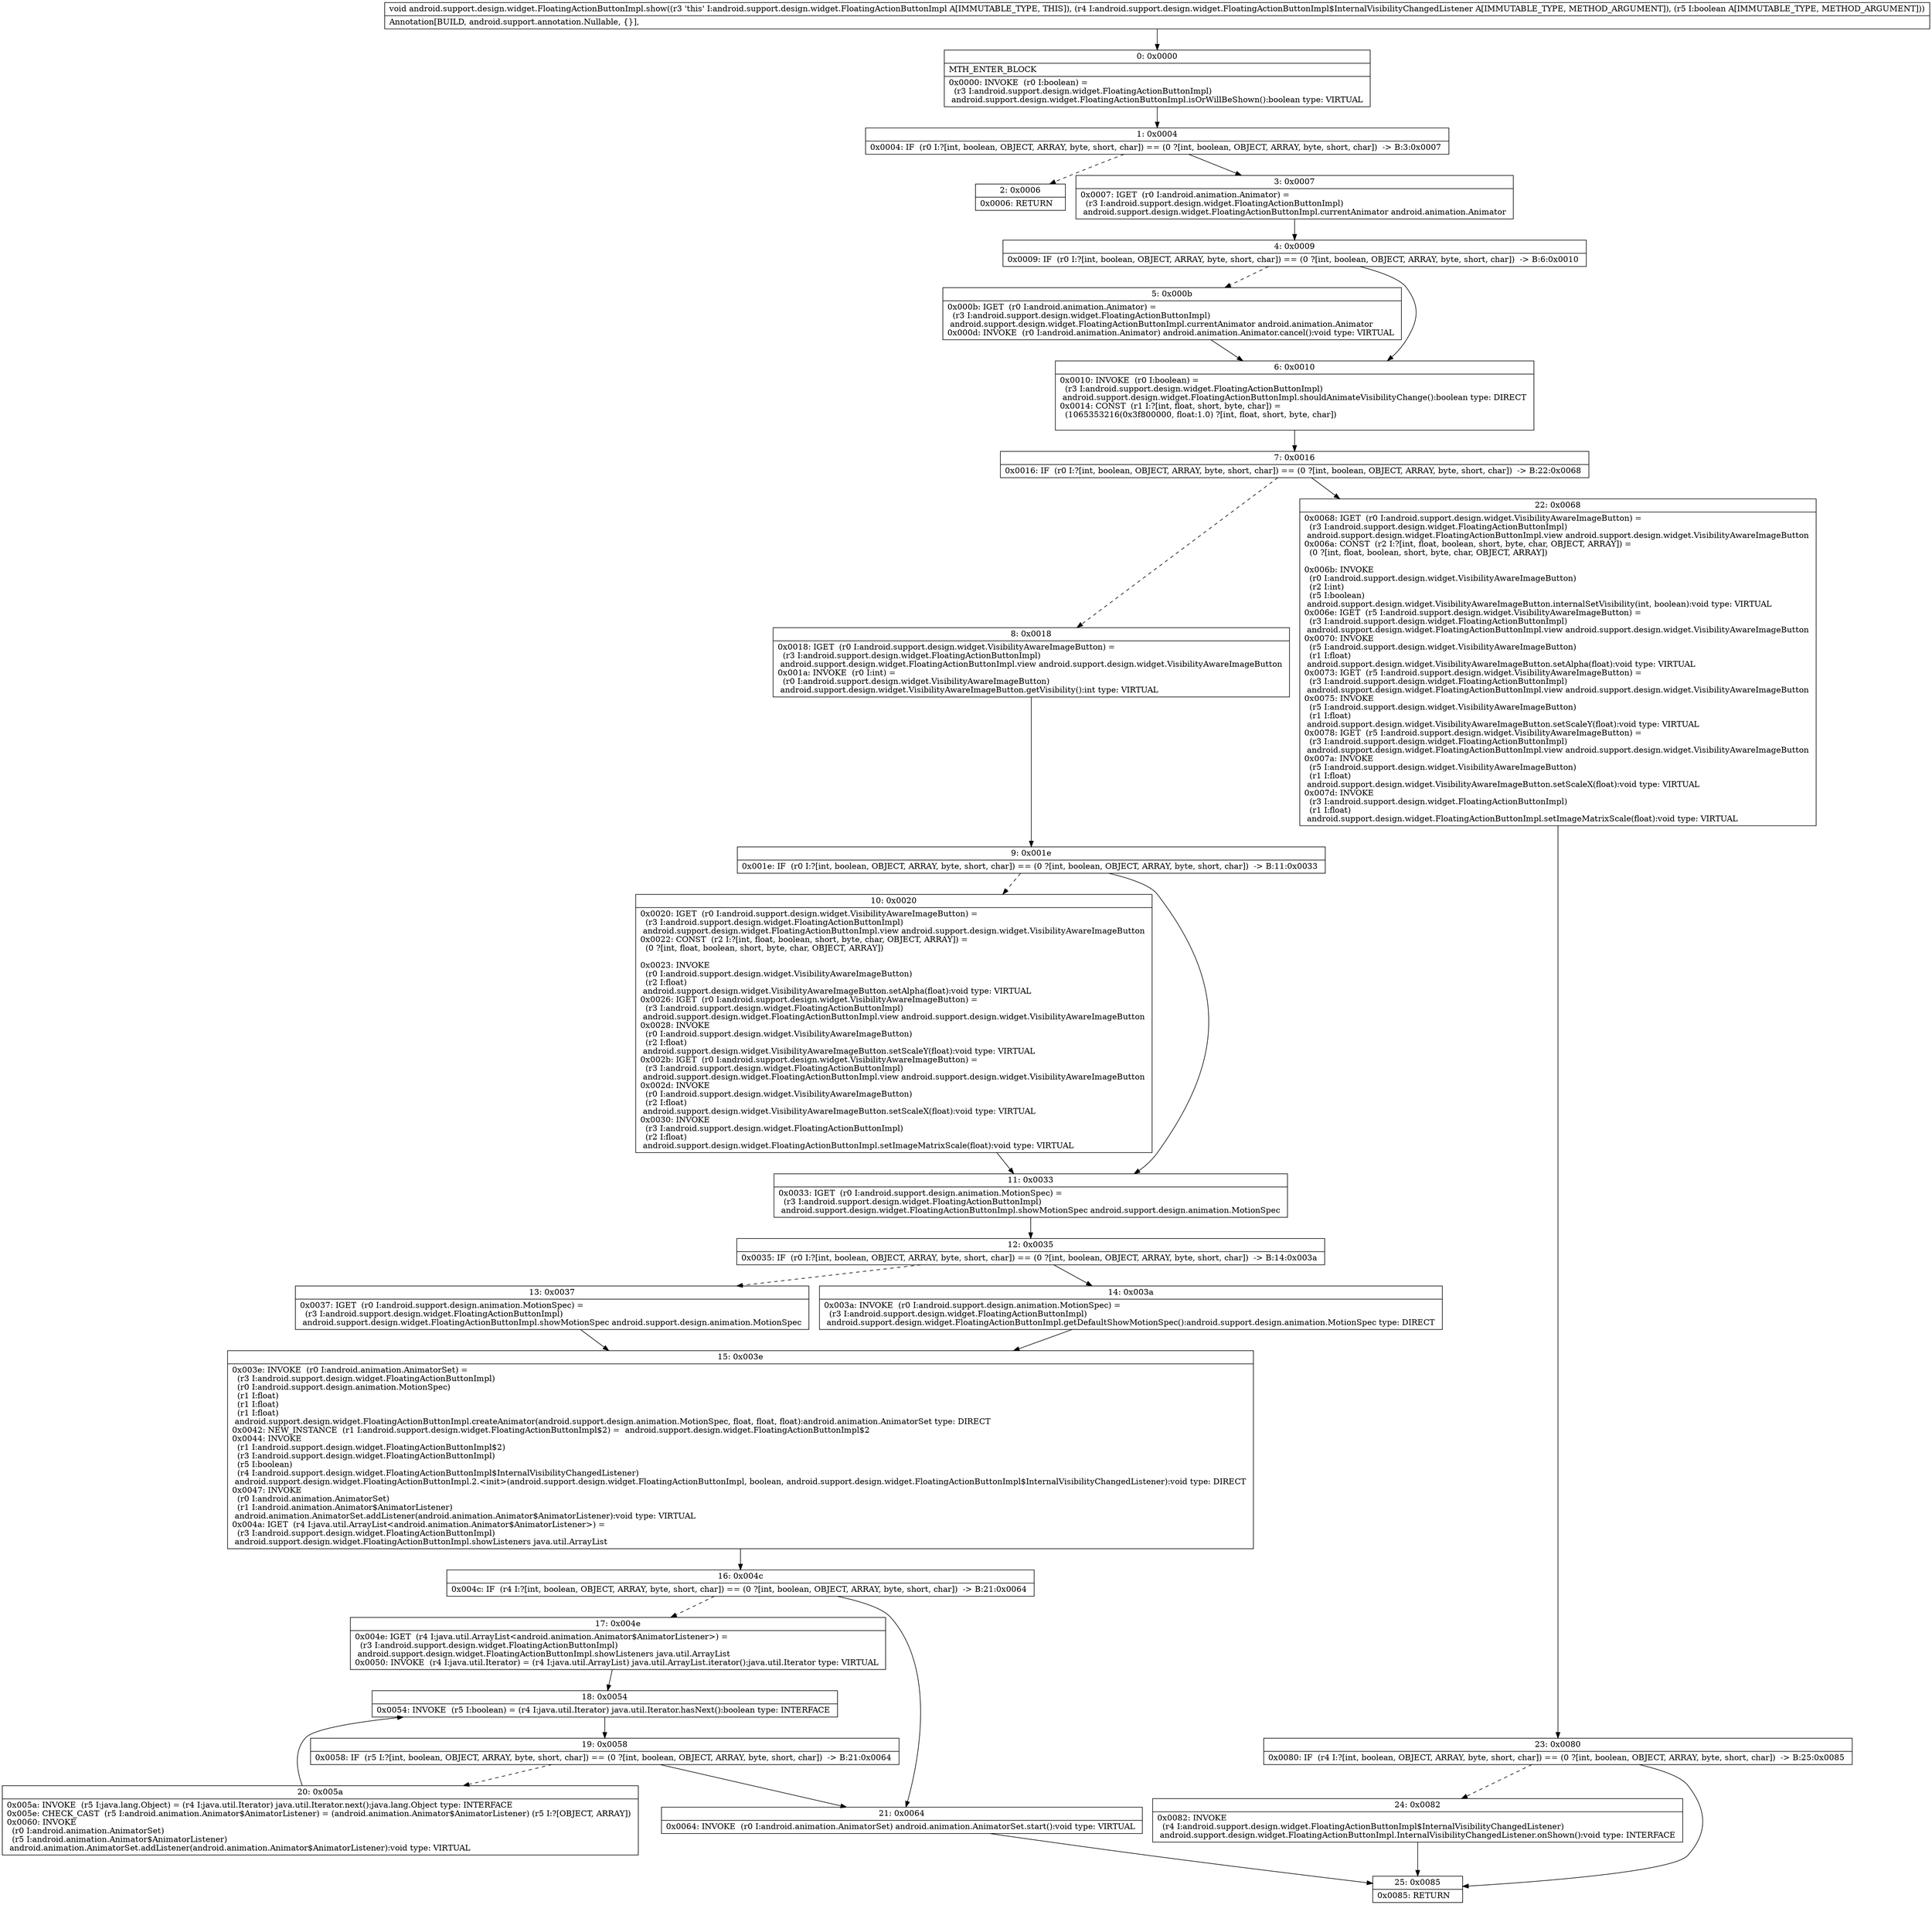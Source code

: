 digraph "CFG forandroid.support.design.widget.FloatingActionButtonImpl.show(Landroid\/support\/design\/widget\/FloatingActionButtonImpl$InternalVisibilityChangedListener;Z)V" {
Node_0 [shape=record,label="{0\:\ 0x0000|MTH_ENTER_BLOCK\l|0x0000: INVOKE  (r0 I:boolean) = \l  (r3 I:android.support.design.widget.FloatingActionButtonImpl)\l android.support.design.widget.FloatingActionButtonImpl.isOrWillBeShown():boolean type: VIRTUAL \l}"];
Node_1 [shape=record,label="{1\:\ 0x0004|0x0004: IF  (r0 I:?[int, boolean, OBJECT, ARRAY, byte, short, char]) == (0 ?[int, boolean, OBJECT, ARRAY, byte, short, char])  \-\> B:3:0x0007 \l}"];
Node_2 [shape=record,label="{2\:\ 0x0006|0x0006: RETURN   \l}"];
Node_3 [shape=record,label="{3\:\ 0x0007|0x0007: IGET  (r0 I:android.animation.Animator) = \l  (r3 I:android.support.design.widget.FloatingActionButtonImpl)\l android.support.design.widget.FloatingActionButtonImpl.currentAnimator android.animation.Animator \l}"];
Node_4 [shape=record,label="{4\:\ 0x0009|0x0009: IF  (r0 I:?[int, boolean, OBJECT, ARRAY, byte, short, char]) == (0 ?[int, boolean, OBJECT, ARRAY, byte, short, char])  \-\> B:6:0x0010 \l}"];
Node_5 [shape=record,label="{5\:\ 0x000b|0x000b: IGET  (r0 I:android.animation.Animator) = \l  (r3 I:android.support.design.widget.FloatingActionButtonImpl)\l android.support.design.widget.FloatingActionButtonImpl.currentAnimator android.animation.Animator \l0x000d: INVOKE  (r0 I:android.animation.Animator) android.animation.Animator.cancel():void type: VIRTUAL \l}"];
Node_6 [shape=record,label="{6\:\ 0x0010|0x0010: INVOKE  (r0 I:boolean) = \l  (r3 I:android.support.design.widget.FloatingActionButtonImpl)\l android.support.design.widget.FloatingActionButtonImpl.shouldAnimateVisibilityChange():boolean type: DIRECT \l0x0014: CONST  (r1 I:?[int, float, short, byte, char]) = \l  (1065353216(0x3f800000, float:1.0) ?[int, float, short, byte, char])\l \l}"];
Node_7 [shape=record,label="{7\:\ 0x0016|0x0016: IF  (r0 I:?[int, boolean, OBJECT, ARRAY, byte, short, char]) == (0 ?[int, boolean, OBJECT, ARRAY, byte, short, char])  \-\> B:22:0x0068 \l}"];
Node_8 [shape=record,label="{8\:\ 0x0018|0x0018: IGET  (r0 I:android.support.design.widget.VisibilityAwareImageButton) = \l  (r3 I:android.support.design.widget.FloatingActionButtonImpl)\l android.support.design.widget.FloatingActionButtonImpl.view android.support.design.widget.VisibilityAwareImageButton \l0x001a: INVOKE  (r0 I:int) = \l  (r0 I:android.support.design.widget.VisibilityAwareImageButton)\l android.support.design.widget.VisibilityAwareImageButton.getVisibility():int type: VIRTUAL \l}"];
Node_9 [shape=record,label="{9\:\ 0x001e|0x001e: IF  (r0 I:?[int, boolean, OBJECT, ARRAY, byte, short, char]) == (0 ?[int, boolean, OBJECT, ARRAY, byte, short, char])  \-\> B:11:0x0033 \l}"];
Node_10 [shape=record,label="{10\:\ 0x0020|0x0020: IGET  (r0 I:android.support.design.widget.VisibilityAwareImageButton) = \l  (r3 I:android.support.design.widget.FloatingActionButtonImpl)\l android.support.design.widget.FloatingActionButtonImpl.view android.support.design.widget.VisibilityAwareImageButton \l0x0022: CONST  (r2 I:?[int, float, boolean, short, byte, char, OBJECT, ARRAY]) = \l  (0 ?[int, float, boolean, short, byte, char, OBJECT, ARRAY])\l \l0x0023: INVOKE  \l  (r0 I:android.support.design.widget.VisibilityAwareImageButton)\l  (r2 I:float)\l android.support.design.widget.VisibilityAwareImageButton.setAlpha(float):void type: VIRTUAL \l0x0026: IGET  (r0 I:android.support.design.widget.VisibilityAwareImageButton) = \l  (r3 I:android.support.design.widget.FloatingActionButtonImpl)\l android.support.design.widget.FloatingActionButtonImpl.view android.support.design.widget.VisibilityAwareImageButton \l0x0028: INVOKE  \l  (r0 I:android.support.design.widget.VisibilityAwareImageButton)\l  (r2 I:float)\l android.support.design.widget.VisibilityAwareImageButton.setScaleY(float):void type: VIRTUAL \l0x002b: IGET  (r0 I:android.support.design.widget.VisibilityAwareImageButton) = \l  (r3 I:android.support.design.widget.FloatingActionButtonImpl)\l android.support.design.widget.FloatingActionButtonImpl.view android.support.design.widget.VisibilityAwareImageButton \l0x002d: INVOKE  \l  (r0 I:android.support.design.widget.VisibilityAwareImageButton)\l  (r2 I:float)\l android.support.design.widget.VisibilityAwareImageButton.setScaleX(float):void type: VIRTUAL \l0x0030: INVOKE  \l  (r3 I:android.support.design.widget.FloatingActionButtonImpl)\l  (r2 I:float)\l android.support.design.widget.FloatingActionButtonImpl.setImageMatrixScale(float):void type: VIRTUAL \l}"];
Node_11 [shape=record,label="{11\:\ 0x0033|0x0033: IGET  (r0 I:android.support.design.animation.MotionSpec) = \l  (r3 I:android.support.design.widget.FloatingActionButtonImpl)\l android.support.design.widget.FloatingActionButtonImpl.showMotionSpec android.support.design.animation.MotionSpec \l}"];
Node_12 [shape=record,label="{12\:\ 0x0035|0x0035: IF  (r0 I:?[int, boolean, OBJECT, ARRAY, byte, short, char]) == (0 ?[int, boolean, OBJECT, ARRAY, byte, short, char])  \-\> B:14:0x003a \l}"];
Node_13 [shape=record,label="{13\:\ 0x0037|0x0037: IGET  (r0 I:android.support.design.animation.MotionSpec) = \l  (r3 I:android.support.design.widget.FloatingActionButtonImpl)\l android.support.design.widget.FloatingActionButtonImpl.showMotionSpec android.support.design.animation.MotionSpec \l}"];
Node_14 [shape=record,label="{14\:\ 0x003a|0x003a: INVOKE  (r0 I:android.support.design.animation.MotionSpec) = \l  (r3 I:android.support.design.widget.FloatingActionButtonImpl)\l android.support.design.widget.FloatingActionButtonImpl.getDefaultShowMotionSpec():android.support.design.animation.MotionSpec type: DIRECT \l}"];
Node_15 [shape=record,label="{15\:\ 0x003e|0x003e: INVOKE  (r0 I:android.animation.AnimatorSet) = \l  (r3 I:android.support.design.widget.FloatingActionButtonImpl)\l  (r0 I:android.support.design.animation.MotionSpec)\l  (r1 I:float)\l  (r1 I:float)\l  (r1 I:float)\l android.support.design.widget.FloatingActionButtonImpl.createAnimator(android.support.design.animation.MotionSpec, float, float, float):android.animation.AnimatorSet type: DIRECT \l0x0042: NEW_INSTANCE  (r1 I:android.support.design.widget.FloatingActionButtonImpl$2) =  android.support.design.widget.FloatingActionButtonImpl$2 \l0x0044: INVOKE  \l  (r1 I:android.support.design.widget.FloatingActionButtonImpl$2)\l  (r3 I:android.support.design.widget.FloatingActionButtonImpl)\l  (r5 I:boolean)\l  (r4 I:android.support.design.widget.FloatingActionButtonImpl$InternalVisibilityChangedListener)\l android.support.design.widget.FloatingActionButtonImpl.2.\<init\>(android.support.design.widget.FloatingActionButtonImpl, boolean, android.support.design.widget.FloatingActionButtonImpl$InternalVisibilityChangedListener):void type: DIRECT \l0x0047: INVOKE  \l  (r0 I:android.animation.AnimatorSet)\l  (r1 I:android.animation.Animator$AnimatorListener)\l android.animation.AnimatorSet.addListener(android.animation.Animator$AnimatorListener):void type: VIRTUAL \l0x004a: IGET  (r4 I:java.util.ArrayList\<android.animation.Animator$AnimatorListener\>) = \l  (r3 I:android.support.design.widget.FloatingActionButtonImpl)\l android.support.design.widget.FloatingActionButtonImpl.showListeners java.util.ArrayList \l}"];
Node_16 [shape=record,label="{16\:\ 0x004c|0x004c: IF  (r4 I:?[int, boolean, OBJECT, ARRAY, byte, short, char]) == (0 ?[int, boolean, OBJECT, ARRAY, byte, short, char])  \-\> B:21:0x0064 \l}"];
Node_17 [shape=record,label="{17\:\ 0x004e|0x004e: IGET  (r4 I:java.util.ArrayList\<android.animation.Animator$AnimatorListener\>) = \l  (r3 I:android.support.design.widget.FloatingActionButtonImpl)\l android.support.design.widget.FloatingActionButtonImpl.showListeners java.util.ArrayList \l0x0050: INVOKE  (r4 I:java.util.Iterator) = (r4 I:java.util.ArrayList) java.util.ArrayList.iterator():java.util.Iterator type: VIRTUAL \l}"];
Node_18 [shape=record,label="{18\:\ 0x0054|0x0054: INVOKE  (r5 I:boolean) = (r4 I:java.util.Iterator) java.util.Iterator.hasNext():boolean type: INTERFACE \l}"];
Node_19 [shape=record,label="{19\:\ 0x0058|0x0058: IF  (r5 I:?[int, boolean, OBJECT, ARRAY, byte, short, char]) == (0 ?[int, boolean, OBJECT, ARRAY, byte, short, char])  \-\> B:21:0x0064 \l}"];
Node_20 [shape=record,label="{20\:\ 0x005a|0x005a: INVOKE  (r5 I:java.lang.Object) = (r4 I:java.util.Iterator) java.util.Iterator.next():java.lang.Object type: INTERFACE \l0x005e: CHECK_CAST  (r5 I:android.animation.Animator$AnimatorListener) = (android.animation.Animator$AnimatorListener) (r5 I:?[OBJECT, ARRAY]) \l0x0060: INVOKE  \l  (r0 I:android.animation.AnimatorSet)\l  (r5 I:android.animation.Animator$AnimatorListener)\l android.animation.AnimatorSet.addListener(android.animation.Animator$AnimatorListener):void type: VIRTUAL \l}"];
Node_21 [shape=record,label="{21\:\ 0x0064|0x0064: INVOKE  (r0 I:android.animation.AnimatorSet) android.animation.AnimatorSet.start():void type: VIRTUAL \l}"];
Node_22 [shape=record,label="{22\:\ 0x0068|0x0068: IGET  (r0 I:android.support.design.widget.VisibilityAwareImageButton) = \l  (r3 I:android.support.design.widget.FloatingActionButtonImpl)\l android.support.design.widget.FloatingActionButtonImpl.view android.support.design.widget.VisibilityAwareImageButton \l0x006a: CONST  (r2 I:?[int, float, boolean, short, byte, char, OBJECT, ARRAY]) = \l  (0 ?[int, float, boolean, short, byte, char, OBJECT, ARRAY])\l \l0x006b: INVOKE  \l  (r0 I:android.support.design.widget.VisibilityAwareImageButton)\l  (r2 I:int)\l  (r5 I:boolean)\l android.support.design.widget.VisibilityAwareImageButton.internalSetVisibility(int, boolean):void type: VIRTUAL \l0x006e: IGET  (r5 I:android.support.design.widget.VisibilityAwareImageButton) = \l  (r3 I:android.support.design.widget.FloatingActionButtonImpl)\l android.support.design.widget.FloatingActionButtonImpl.view android.support.design.widget.VisibilityAwareImageButton \l0x0070: INVOKE  \l  (r5 I:android.support.design.widget.VisibilityAwareImageButton)\l  (r1 I:float)\l android.support.design.widget.VisibilityAwareImageButton.setAlpha(float):void type: VIRTUAL \l0x0073: IGET  (r5 I:android.support.design.widget.VisibilityAwareImageButton) = \l  (r3 I:android.support.design.widget.FloatingActionButtonImpl)\l android.support.design.widget.FloatingActionButtonImpl.view android.support.design.widget.VisibilityAwareImageButton \l0x0075: INVOKE  \l  (r5 I:android.support.design.widget.VisibilityAwareImageButton)\l  (r1 I:float)\l android.support.design.widget.VisibilityAwareImageButton.setScaleY(float):void type: VIRTUAL \l0x0078: IGET  (r5 I:android.support.design.widget.VisibilityAwareImageButton) = \l  (r3 I:android.support.design.widget.FloatingActionButtonImpl)\l android.support.design.widget.FloatingActionButtonImpl.view android.support.design.widget.VisibilityAwareImageButton \l0x007a: INVOKE  \l  (r5 I:android.support.design.widget.VisibilityAwareImageButton)\l  (r1 I:float)\l android.support.design.widget.VisibilityAwareImageButton.setScaleX(float):void type: VIRTUAL \l0x007d: INVOKE  \l  (r3 I:android.support.design.widget.FloatingActionButtonImpl)\l  (r1 I:float)\l android.support.design.widget.FloatingActionButtonImpl.setImageMatrixScale(float):void type: VIRTUAL \l}"];
Node_23 [shape=record,label="{23\:\ 0x0080|0x0080: IF  (r4 I:?[int, boolean, OBJECT, ARRAY, byte, short, char]) == (0 ?[int, boolean, OBJECT, ARRAY, byte, short, char])  \-\> B:25:0x0085 \l}"];
Node_24 [shape=record,label="{24\:\ 0x0082|0x0082: INVOKE  \l  (r4 I:android.support.design.widget.FloatingActionButtonImpl$InternalVisibilityChangedListener)\l android.support.design.widget.FloatingActionButtonImpl.InternalVisibilityChangedListener.onShown():void type: INTERFACE \l}"];
Node_25 [shape=record,label="{25\:\ 0x0085|0x0085: RETURN   \l}"];
MethodNode[shape=record,label="{void android.support.design.widget.FloatingActionButtonImpl.show((r3 'this' I:android.support.design.widget.FloatingActionButtonImpl A[IMMUTABLE_TYPE, THIS]), (r4 I:android.support.design.widget.FloatingActionButtonImpl$InternalVisibilityChangedListener A[IMMUTABLE_TYPE, METHOD_ARGUMENT]), (r5 I:boolean A[IMMUTABLE_TYPE, METHOD_ARGUMENT]))  | Annotation[BUILD, android.support.annotation.Nullable, \{\}], \l}"];
MethodNode -> Node_0;
Node_0 -> Node_1;
Node_1 -> Node_2[style=dashed];
Node_1 -> Node_3;
Node_3 -> Node_4;
Node_4 -> Node_5[style=dashed];
Node_4 -> Node_6;
Node_5 -> Node_6;
Node_6 -> Node_7;
Node_7 -> Node_8[style=dashed];
Node_7 -> Node_22;
Node_8 -> Node_9;
Node_9 -> Node_10[style=dashed];
Node_9 -> Node_11;
Node_10 -> Node_11;
Node_11 -> Node_12;
Node_12 -> Node_13[style=dashed];
Node_12 -> Node_14;
Node_13 -> Node_15;
Node_14 -> Node_15;
Node_15 -> Node_16;
Node_16 -> Node_17[style=dashed];
Node_16 -> Node_21;
Node_17 -> Node_18;
Node_18 -> Node_19;
Node_19 -> Node_20[style=dashed];
Node_19 -> Node_21;
Node_20 -> Node_18;
Node_21 -> Node_25;
Node_22 -> Node_23;
Node_23 -> Node_24[style=dashed];
Node_23 -> Node_25;
Node_24 -> Node_25;
}

